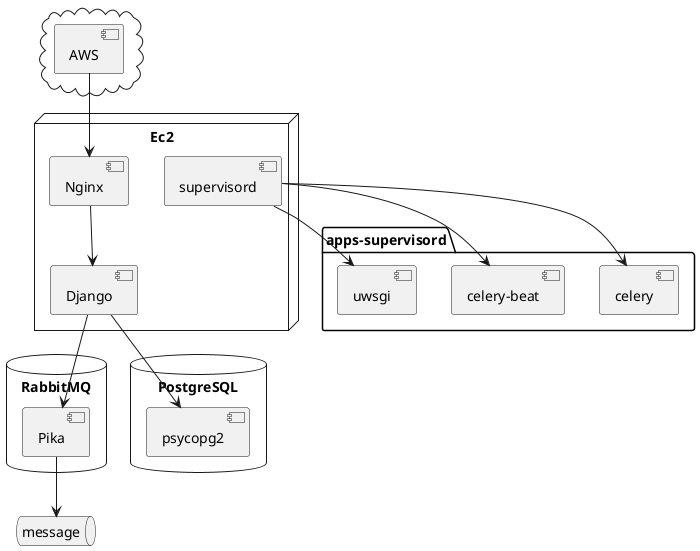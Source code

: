 @startuml

cloud {
  [AWS]
}

node "Ec2" {
  [Nginx]
  [Django]
  [supervisord]
}

package "apps-supervisord" {
  [celery]
  [celery-beat]
  [uwsgi]
}

database "RabbitMQ" {
    [Pika]
}

queue message

database "PostgreSQL" {
    [psycopg2]
}


[AWS] --> [Nginx]
[Nginx] --> [Django]
[Django] --> [Pika]
[Django] --> [psycopg2]

[supervisord] --> [celery]
[supervisord] --> [celery-beat]
[supervisord] --> [uwsgi]
/' queue '/
[Pika] --> message
@enduml